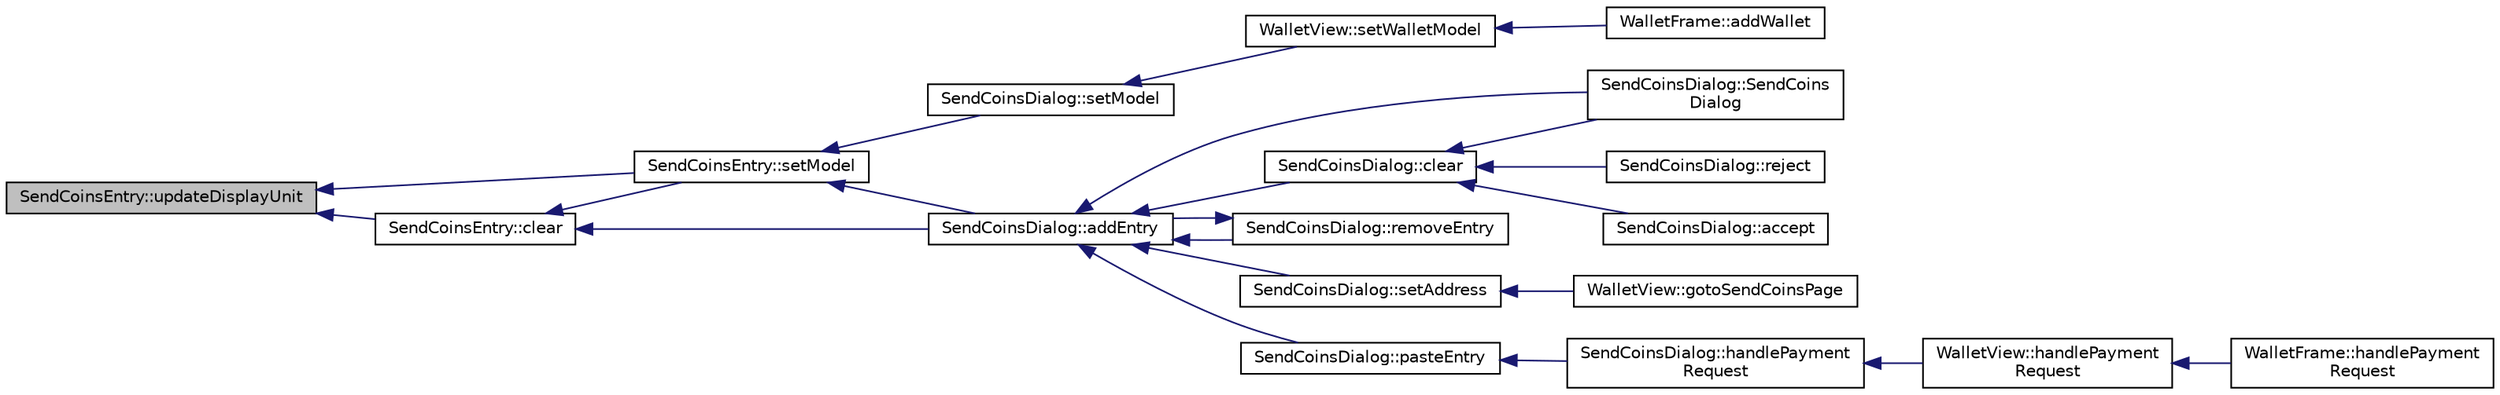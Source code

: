 digraph "SendCoinsEntry::updateDisplayUnit"
{
  edge [fontname="Helvetica",fontsize="10",labelfontname="Helvetica",labelfontsize="10"];
  node [fontname="Helvetica",fontsize="10",shape=record];
  rankdir="LR";
  Node157 [label="SendCoinsEntry::updateDisplayUnit",height=0.2,width=0.4,color="black", fillcolor="grey75", style="filled", fontcolor="black"];
  Node157 -> Node158 [dir="back",color="midnightblue",fontsize="10",style="solid",fontname="Helvetica"];
  Node158 [label="SendCoinsEntry::setModel",height=0.2,width=0.4,color="black", fillcolor="white", style="filled",URL="$class_send_coins_entry.html#a831f8f9a63acd77b7d66d5393e12310b"];
  Node158 -> Node159 [dir="back",color="midnightblue",fontsize="10",style="solid",fontname="Helvetica"];
  Node159 [label="SendCoinsDialog::setModel",height=0.2,width=0.4,color="black", fillcolor="white", style="filled",URL="$class_send_coins_dialog.html#a73a6c1b1850a334ee652ac167713a2aa"];
  Node159 -> Node160 [dir="back",color="midnightblue",fontsize="10",style="solid",fontname="Helvetica"];
  Node160 [label="WalletView::setWalletModel",height=0.2,width=0.4,color="black", fillcolor="white", style="filled",URL="$class_wallet_view.html#a0a37ff693a4f9c1e5ddc23f9cd3913be",tooltip="Set the wallet model. "];
  Node160 -> Node161 [dir="back",color="midnightblue",fontsize="10",style="solid",fontname="Helvetica"];
  Node161 [label="WalletFrame::addWallet",height=0.2,width=0.4,color="black", fillcolor="white", style="filled",URL="$class_wallet_frame.html#aa199c3f27654199d84c365cf86167d86"];
  Node158 -> Node162 [dir="back",color="midnightblue",fontsize="10",style="solid",fontname="Helvetica"];
  Node162 [label="SendCoinsDialog::addEntry",height=0.2,width=0.4,color="black", fillcolor="white", style="filled",URL="$class_send_coins_dialog.html#a3d680a76b967641115c6ff2fa83fb62a"];
  Node162 -> Node163 [dir="back",color="midnightblue",fontsize="10",style="solid",fontname="Helvetica"];
  Node163 [label="SendCoinsDialog::SendCoins\lDialog",height=0.2,width=0.4,color="black", fillcolor="white", style="filled",URL="$class_send_coins_dialog.html#a0df5bc29d1df68eda44826651afc595f"];
  Node162 -> Node164 [dir="back",color="midnightblue",fontsize="10",style="solid",fontname="Helvetica"];
  Node164 [label="SendCoinsDialog::clear",height=0.2,width=0.4,color="black", fillcolor="white", style="filled",URL="$class_send_coins_dialog.html#a127bddff45f49ff5e6e263efe218ae26"];
  Node164 -> Node163 [dir="back",color="midnightblue",fontsize="10",style="solid",fontname="Helvetica"];
  Node164 -> Node165 [dir="back",color="midnightblue",fontsize="10",style="solid",fontname="Helvetica"];
  Node165 [label="SendCoinsDialog::reject",height=0.2,width=0.4,color="black", fillcolor="white", style="filled",URL="$class_send_coins_dialog.html#a4879553d77d29f522ac92ac04580f4ad"];
  Node164 -> Node166 [dir="back",color="midnightblue",fontsize="10",style="solid",fontname="Helvetica"];
  Node166 [label="SendCoinsDialog::accept",height=0.2,width=0.4,color="black", fillcolor="white", style="filled",URL="$class_send_coins_dialog.html#af2185c3d29e43d37c30669f0def46060"];
  Node162 -> Node167 [dir="back",color="midnightblue",fontsize="10",style="solid",fontname="Helvetica"];
  Node167 [label="SendCoinsDialog::removeEntry",height=0.2,width=0.4,color="black", fillcolor="white", style="filled",URL="$class_send_coins_dialog.html#aabd82a79bd2358493f36425f1d62136b"];
  Node167 -> Node162 [dir="back",color="midnightblue",fontsize="10",style="solid",fontname="Helvetica"];
  Node162 -> Node168 [dir="back",color="midnightblue",fontsize="10",style="solid",fontname="Helvetica"];
  Node168 [label="SendCoinsDialog::setAddress",height=0.2,width=0.4,color="black", fillcolor="white", style="filled",URL="$class_send_coins_dialog.html#a920b2dbf121ca3cfac2adc56e96295f8"];
  Node168 -> Node169 [dir="back",color="midnightblue",fontsize="10",style="solid",fontname="Helvetica"];
  Node169 [label="WalletView::gotoSendCoinsPage",height=0.2,width=0.4,color="black", fillcolor="white", style="filled",URL="$class_wallet_view.html#a2a70c2b00b097dd7b83b6915bb037ea3",tooltip="Switch to send coins page. "];
  Node162 -> Node170 [dir="back",color="midnightblue",fontsize="10",style="solid",fontname="Helvetica"];
  Node170 [label="SendCoinsDialog::pasteEntry",height=0.2,width=0.4,color="black", fillcolor="white", style="filled",URL="$class_send_coins_dialog.html#a4440d15ced5d217baaad33a17d56b409"];
  Node170 -> Node171 [dir="back",color="midnightblue",fontsize="10",style="solid",fontname="Helvetica"];
  Node171 [label="SendCoinsDialog::handlePayment\lRequest",height=0.2,width=0.4,color="black", fillcolor="white", style="filled",URL="$class_send_coins_dialog.html#a82ed6a3badadaa523415e1924ebd292a"];
  Node171 -> Node172 [dir="back",color="midnightblue",fontsize="10",style="solid",fontname="Helvetica"];
  Node172 [label="WalletView::handlePayment\lRequest",height=0.2,width=0.4,color="black", fillcolor="white", style="filled",URL="$class_wallet_view.html#a0ae21d91a9d7755026ce2a6846cef68d"];
  Node172 -> Node173 [dir="back",color="midnightblue",fontsize="10",style="solid",fontname="Helvetica"];
  Node173 [label="WalletFrame::handlePayment\lRequest",height=0.2,width=0.4,color="black", fillcolor="white", style="filled",URL="$class_wallet_frame.html#aa8c5b10f2240df164795619ca41c619c"];
  Node157 -> Node174 [dir="back",color="midnightblue",fontsize="10",style="solid",fontname="Helvetica"];
  Node174 [label="SendCoinsEntry::clear",height=0.2,width=0.4,color="black", fillcolor="white", style="filled",URL="$class_send_coins_entry.html#abff66fcd456c82144e7a2c410f5082ac"];
  Node174 -> Node162 [dir="back",color="midnightblue",fontsize="10",style="solid",fontname="Helvetica"];
  Node174 -> Node158 [dir="back",color="midnightblue",fontsize="10",style="solid",fontname="Helvetica"];
}

